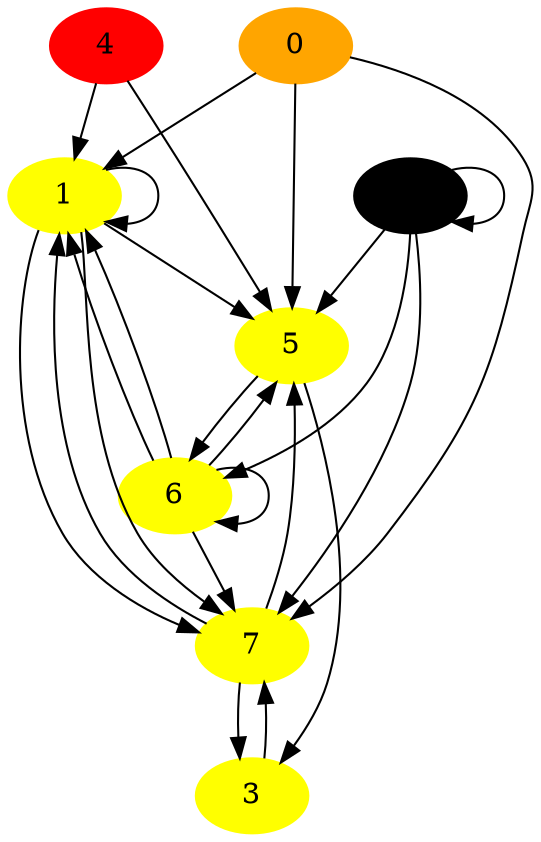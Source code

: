 digraph {
    4 [style=filled color="red"];
    2 [style=filled color="black"];
    0 [style=filled color="orange"];
    1 [style=filled color="yellow"];
    6 [style=filled color="yellow"];
    5 [style=filled color="yellow"];
    7 [style=filled color="yellow"];
    3 [style=filled color="yellow"];
    2 -> 2;
    7 -> 3;
    0 -> 1;
    4 -> 5;
    6 -> 1;
    1 -> 1;
    5 -> 6;
    6 -> 7;
    2 -> 6;
    6 -> 5;
    7 -> 1;
    1 -> 5;
    1 -> 7;
    6 -> 1;
    0 -> 7;
    3 -> 7;
    2 -> 5;
    2 -> 7;
    6 -> 6;
    0 -> 5;
    5 -> 3;
    4 -> 1;
    7 -> 5;
    1 -> 7;
}